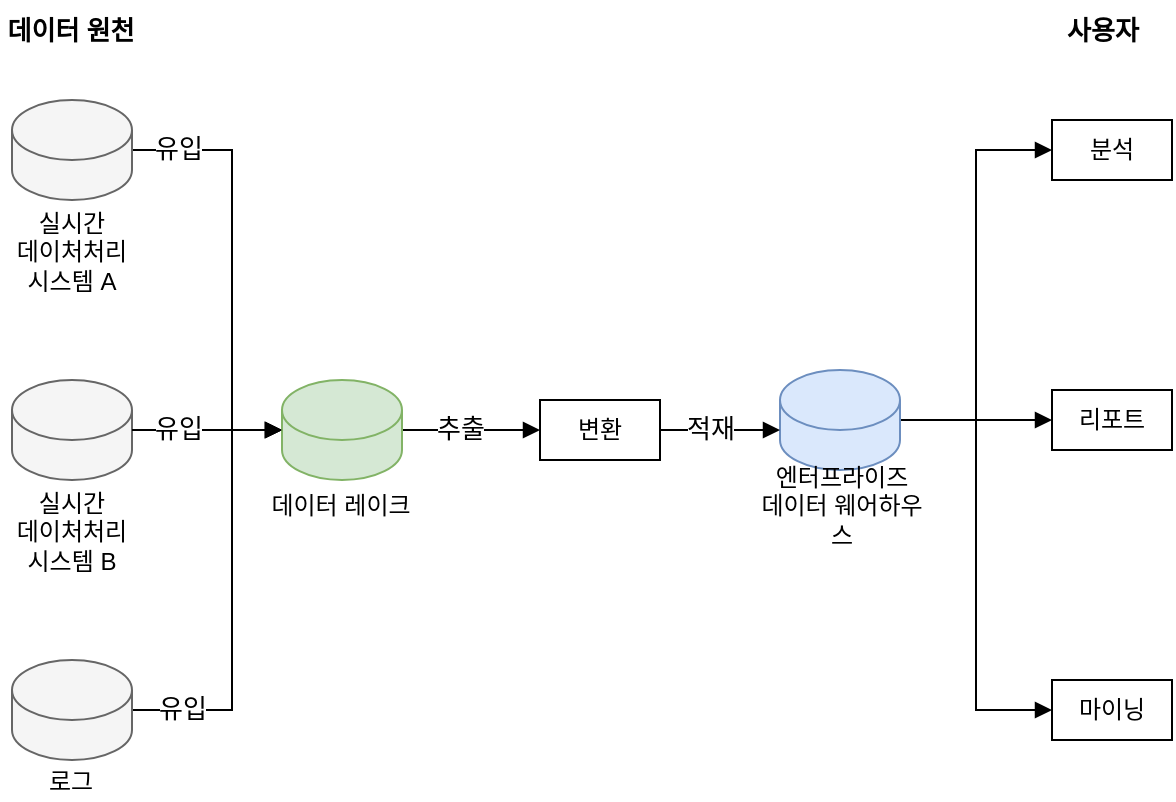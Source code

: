 <mxfile version="26.1.1">
  <diagram name="Page-1" id="CaXZf2rdQYfuzhKCZU3R">
    <mxGraphModel dx="1114" dy="878" grid="1" gridSize="10" guides="1" tooltips="1" connect="1" arrows="1" fold="1" page="1" pageScale="1" pageWidth="827" pageHeight="1169" math="0" shadow="0">
      <root>
        <mxCell id="0" />
        <mxCell id="1" parent="0" />
        <mxCell id="X-3a0VnkJdVYdU_NfV2R-1" style="edgeStyle=orthogonalEdgeStyle;rounded=0;orthogonalLoop=1;jettySize=auto;html=1;entryX=0;entryY=0.5;entryDx=0;entryDy=0;endArrow=block;endFill=1;entryPerimeter=0;" edge="1" parent="1" source="X-3a0VnkJdVYdU_NfV2R-3" target="X-3a0VnkJdVYdU_NfV2R-15">
          <mxGeometry relative="1" as="geometry">
            <Array as="points">
              <mxPoint x="200" y="165" />
              <mxPoint x="200" y="305" />
            </Array>
          </mxGeometry>
        </mxCell>
        <mxCell id="X-3a0VnkJdVYdU_NfV2R-2" value="유입" style="edgeLabel;html=1;align=center;verticalAlign=middle;resizable=0;points=[];fontSize=13;" vertex="1" connectable="0" parent="X-3a0VnkJdVYdU_NfV2R-1">
          <mxGeometry x="-0.7" y="3" relative="1" as="geometry">
            <mxPoint x="-10" y="2" as="offset" />
          </mxGeometry>
        </mxCell>
        <mxCell id="X-3a0VnkJdVYdU_NfV2R-3" value="" style="shape=cylinder3;whiteSpace=wrap;html=1;boundedLbl=1;backgroundOutline=1;size=15;fillColor=#f5f5f5;fontColor=#333333;strokeColor=#666666;" vertex="1" parent="1">
          <mxGeometry x="90" y="140" width="60" height="50" as="geometry" />
        </mxCell>
        <mxCell id="X-3a0VnkJdVYdU_NfV2R-4" value="실시간&lt;div&gt;데이처처리&lt;br&gt;시스템 A&lt;/div&gt;" style="text;html=1;align=center;verticalAlign=middle;whiteSpace=wrap;rounded=0;" vertex="1" parent="1">
          <mxGeometry x="85" y="191" width="70" height="50" as="geometry" />
        </mxCell>
        <mxCell id="X-3a0VnkJdVYdU_NfV2R-5" value="" style="shape=cylinder3;whiteSpace=wrap;html=1;boundedLbl=1;backgroundOutline=1;size=15;fillColor=#f5f5f5;fontColor=#333333;strokeColor=#666666;" vertex="1" parent="1">
          <mxGeometry x="90" y="280" width="60" height="50" as="geometry" />
        </mxCell>
        <mxCell id="X-3a0VnkJdVYdU_NfV2R-6" value="실시간&lt;div&gt;데이처처리&lt;br&gt;시스템 B&lt;/div&gt;" style="text;html=1;align=center;verticalAlign=middle;whiteSpace=wrap;rounded=0;" vertex="1" parent="1">
          <mxGeometry x="85" y="331" width="70" height="50" as="geometry" />
        </mxCell>
        <mxCell id="X-3a0VnkJdVYdU_NfV2R-7" style="edgeStyle=orthogonalEdgeStyle;rounded=0;orthogonalLoop=1;jettySize=auto;html=1;endArrow=block;endFill=1;entryX=0;entryY=0.5;entryDx=0;entryDy=0;entryPerimeter=0;" edge="1" parent="1" source="X-3a0VnkJdVYdU_NfV2R-9" target="X-3a0VnkJdVYdU_NfV2R-15">
          <mxGeometry relative="1" as="geometry">
            <Array as="points">
              <mxPoint x="200" y="445" />
              <mxPoint x="200" y="305" />
            </Array>
          </mxGeometry>
        </mxCell>
        <mxCell id="X-3a0VnkJdVYdU_NfV2R-8" value="유입" style="edgeLabel;html=1;align=center;verticalAlign=middle;resizable=0;points=[];fontSize=13;" vertex="1" connectable="0" parent="X-3a0VnkJdVYdU_NfV2R-7">
          <mxGeometry x="-0.744" y="1" relative="1" as="geometry">
            <mxPoint x="-3" as="offset" />
          </mxGeometry>
        </mxCell>
        <mxCell id="X-3a0VnkJdVYdU_NfV2R-9" value="" style="shape=cylinder3;whiteSpace=wrap;html=1;boundedLbl=1;backgroundOutline=1;size=15;fillColor=#f5f5f5;fontColor=#333333;strokeColor=#666666;" vertex="1" parent="1">
          <mxGeometry x="90" y="420" width="60" height="50" as="geometry" />
        </mxCell>
        <mxCell id="X-3a0VnkJdVYdU_NfV2R-10" value="로그" style="text;html=1;align=center;verticalAlign=middle;whiteSpace=wrap;rounded=0;" vertex="1" parent="1">
          <mxGeometry x="97" y="471" width="45" height="19" as="geometry" />
        </mxCell>
        <mxCell id="X-3a0VnkJdVYdU_NfV2R-12" value="변환" style="rounded=0;whiteSpace=wrap;html=1;" vertex="1" parent="1">
          <mxGeometry x="354" y="290" width="60" height="30" as="geometry" />
        </mxCell>
        <mxCell id="X-3a0VnkJdVYdU_NfV2R-14" style="edgeStyle=orthogonalEdgeStyle;rounded=0;orthogonalLoop=1;jettySize=auto;html=1;entryX=0;entryY=0.5;entryDx=0;entryDy=0;endArrow=block;endFill=1;" edge="1" parent="1" source="X-3a0VnkJdVYdU_NfV2R-15" target="X-3a0VnkJdVYdU_NfV2R-12">
          <mxGeometry relative="1" as="geometry" />
        </mxCell>
        <mxCell id="X-3a0VnkJdVYdU_NfV2R-34" value="추출" style="edgeLabel;html=1;align=center;verticalAlign=middle;resizable=0;points=[];fontSize=13;" vertex="1" connectable="0" parent="X-3a0VnkJdVYdU_NfV2R-14">
          <mxGeometry x="-0.244" y="1" relative="1" as="geometry">
            <mxPoint x="3" as="offset" />
          </mxGeometry>
        </mxCell>
        <mxCell id="X-3a0VnkJdVYdU_NfV2R-15" value="" style="shape=cylinder3;whiteSpace=wrap;html=1;boundedLbl=1;backgroundOutline=1;size=15;fillColor=#d5e8d4;strokeColor=#82b366;" vertex="1" parent="1">
          <mxGeometry x="225" y="280" width="60" height="50" as="geometry" />
        </mxCell>
        <mxCell id="X-3a0VnkJdVYdU_NfV2R-16" value="데이터 레이크" style="text;html=1;align=center;verticalAlign=middle;whiteSpace=wrap;rounded=0;" vertex="1" parent="1">
          <mxGeometry x="217" y="328" width="75" height="29" as="geometry" />
        </mxCell>
        <mxCell id="X-3a0VnkJdVYdU_NfV2R-17" style="edgeStyle=orthogonalEdgeStyle;rounded=0;orthogonalLoop=1;jettySize=auto;html=1;entryX=0;entryY=0.5;entryDx=0;entryDy=0;endArrow=block;endFill=1;" edge="1" parent="1" source="X-3a0VnkJdVYdU_NfV2R-20" target="X-3a0VnkJdVYdU_NfV2R-23">
          <mxGeometry relative="1" as="geometry" />
        </mxCell>
        <mxCell id="X-3a0VnkJdVYdU_NfV2R-18" style="edgeStyle=orthogonalEdgeStyle;rounded=0;orthogonalLoop=1;jettySize=auto;html=1;entryX=0;entryY=0.5;entryDx=0;entryDy=0;endArrow=block;endFill=1;" edge="1" parent="1" source="X-3a0VnkJdVYdU_NfV2R-20" target="X-3a0VnkJdVYdU_NfV2R-24">
          <mxGeometry relative="1" as="geometry" />
        </mxCell>
        <mxCell id="X-3a0VnkJdVYdU_NfV2R-19" style="edgeStyle=orthogonalEdgeStyle;rounded=0;orthogonalLoop=1;jettySize=auto;html=1;entryX=0;entryY=0.5;entryDx=0;entryDy=0;endArrow=block;endFill=1;" edge="1" parent="1" source="X-3a0VnkJdVYdU_NfV2R-20" target="X-3a0VnkJdVYdU_NfV2R-22">
          <mxGeometry relative="1" as="geometry" />
        </mxCell>
        <mxCell id="X-3a0VnkJdVYdU_NfV2R-20" value="" style="shape=cylinder3;whiteSpace=wrap;html=1;boundedLbl=1;backgroundOutline=1;size=15;fillColor=#dae8fc;strokeColor=#6c8ebf;" vertex="1" parent="1">
          <mxGeometry x="474" y="275" width="60" height="50" as="geometry" />
        </mxCell>
        <mxCell id="X-3a0VnkJdVYdU_NfV2R-21" value="엔터프라이즈&lt;div&gt;데이터 웨어하우스&lt;/div&gt;" style="text;html=1;align=center;verticalAlign=middle;whiteSpace=wrap;rounded=0;" vertex="1" parent="1">
          <mxGeometry x="460" y="328" width="90" height="29" as="geometry" />
        </mxCell>
        <mxCell id="X-3a0VnkJdVYdU_NfV2R-22" value="분석" style="rounded=0;whiteSpace=wrap;html=1;" vertex="1" parent="1">
          <mxGeometry x="610" y="150" width="60" height="30" as="geometry" />
        </mxCell>
        <mxCell id="X-3a0VnkJdVYdU_NfV2R-23" value="리포트" style="rounded=0;whiteSpace=wrap;html=1;" vertex="1" parent="1">
          <mxGeometry x="610" y="285" width="60" height="30" as="geometry" />
        </mxCell>
        <mxCell id="X-3a0VnkJdVYdU_NfV2R-24" value="마이닝" style="rounded=0;whiteSpace=wrap;html=1;" vertex="1" parent="1">
          <mxGeometry x="610" y="430" width="60" height="30" as="geometry" />
        </mxCell>
        <mxCell id="X-3a0VnkJdVYdU_NfV2R-25" style="edgeStyle=orthogonalEdgeStyle;rounded=0;orthogonalLoop=1;jettySize=auto;html=1;entryX=0;entryY=0.5;entryDx=0;entryDy=0;entryPerimeter=0;endArrow=block;endFill=1;" edge="1" parent="1" source="X-3a0VnkJdVYdU_NfV2R-5" target="X-3a0VnkJdVYdU_NfV2R-15">
          <mxGeometry relative="1" as="geometry" />
        </mxCell>
        <mxCell id="X-3a0VnkJdVYdU_NfV2R-26" value="유입" style="edgeLabel;html=1;align=center;verticalAlign=middle;resizable=0;points=[];fontSize=13;" vertex="1" connectable="0" parent="X-3a0VnkJdVYdU_NfV2R-25">
          <mxGeometry x="-0.2" y="1" relative="1" as="geometry">
            <mxPoint x="-7" as="offset" />
          </mxGeometry>
        </mxCell>
        <mxCell id="X-3a0VnkJdVYdU_NfV2R-28" style="edgeStyle=orthogonalEdgeStyle;rounded=0;orthogonalLoop=1;jettySize=auto;html=1;entryX=0;entryY=0;entryDx=0;entryDy=30;entryPerimeter=0;endArrow=block;endFill=1;" edge="1" parent="1" source="X-3a0VnkJdVYdU_NfV2R-12" target="X-3a0VnkJdVYdU_NfV2R-20">
          <mxGeometry relative="1" as="geometry" />
        </mxCell>
        <mxCell id="X-3a0VnkJdVYdU_NfV2R-35" value="적재" style="edgeLabel;html=1;align=center;verticalAlign=middle;resizable=0;points=[];fontSize=13;" vertex="1" connectable="0" parent="X-3a0VnkJdVYdU_NfV2R-28">
          <mxGeometry x="-0.167" y="-2" relative="1" as="geometry">
            <mxPoint y="-3" as="offset" />
          </mxGeometry>
        </mxCell>
        <mxCell id="X-3a0VnkJdVYdU_NfV2R-31" value="데이터 원천" style="text;html=1;align=center;verticalAlign=middle;whiteSpace=wrap;rounded=0;fontStyle=1;fontSize=13;" vertex="1" parent="1">
          <mxGeometry x="84.25" y="90" width="70.5" height="30" as="geometry" />
        </mxCell>
        <mxCell id="X-3a0VnkJdVYdU_NfV2R-33" value="사용자" style="text;html=1;align=center;verticalAlign=middle;whiteSpace=wrap;rounded=0;fontStyle=1;fontSize=13;" vertex="1" parent="1">
          <mxGeometry x="599.5" y="90" width="70.5" height="30" as="geometry" />
        </mxCell>
      </root>
    </mxGraphModel>
  </diagram>
</mxfile>
